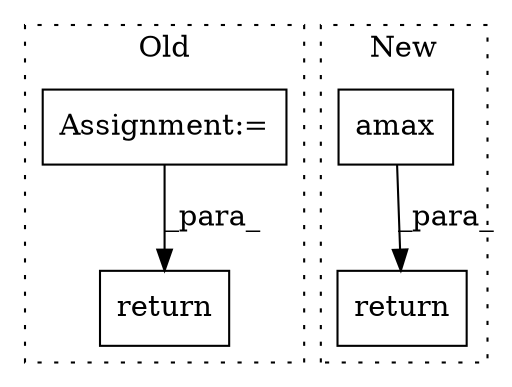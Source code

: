digraph G {
subgraph cluster0 {
1 [label="return" a="41" s="14503" l="7" shape="box"];
4 [label="Assignment:=" a="7" s="14427" l="1" shape="box"];
label = "Old";
style="dotted";
}
subgraph cluster1 {
2 [label="amax" a="32" s="5737,5749" l="5,1" shape="box"];
3 [label="return" a="41" s="5724" l="7" shape="box"];
label = "New";
style="dotted";
}
2 -> 3 [label="_para_"];
4 -> 1 [label="_para_"];
}